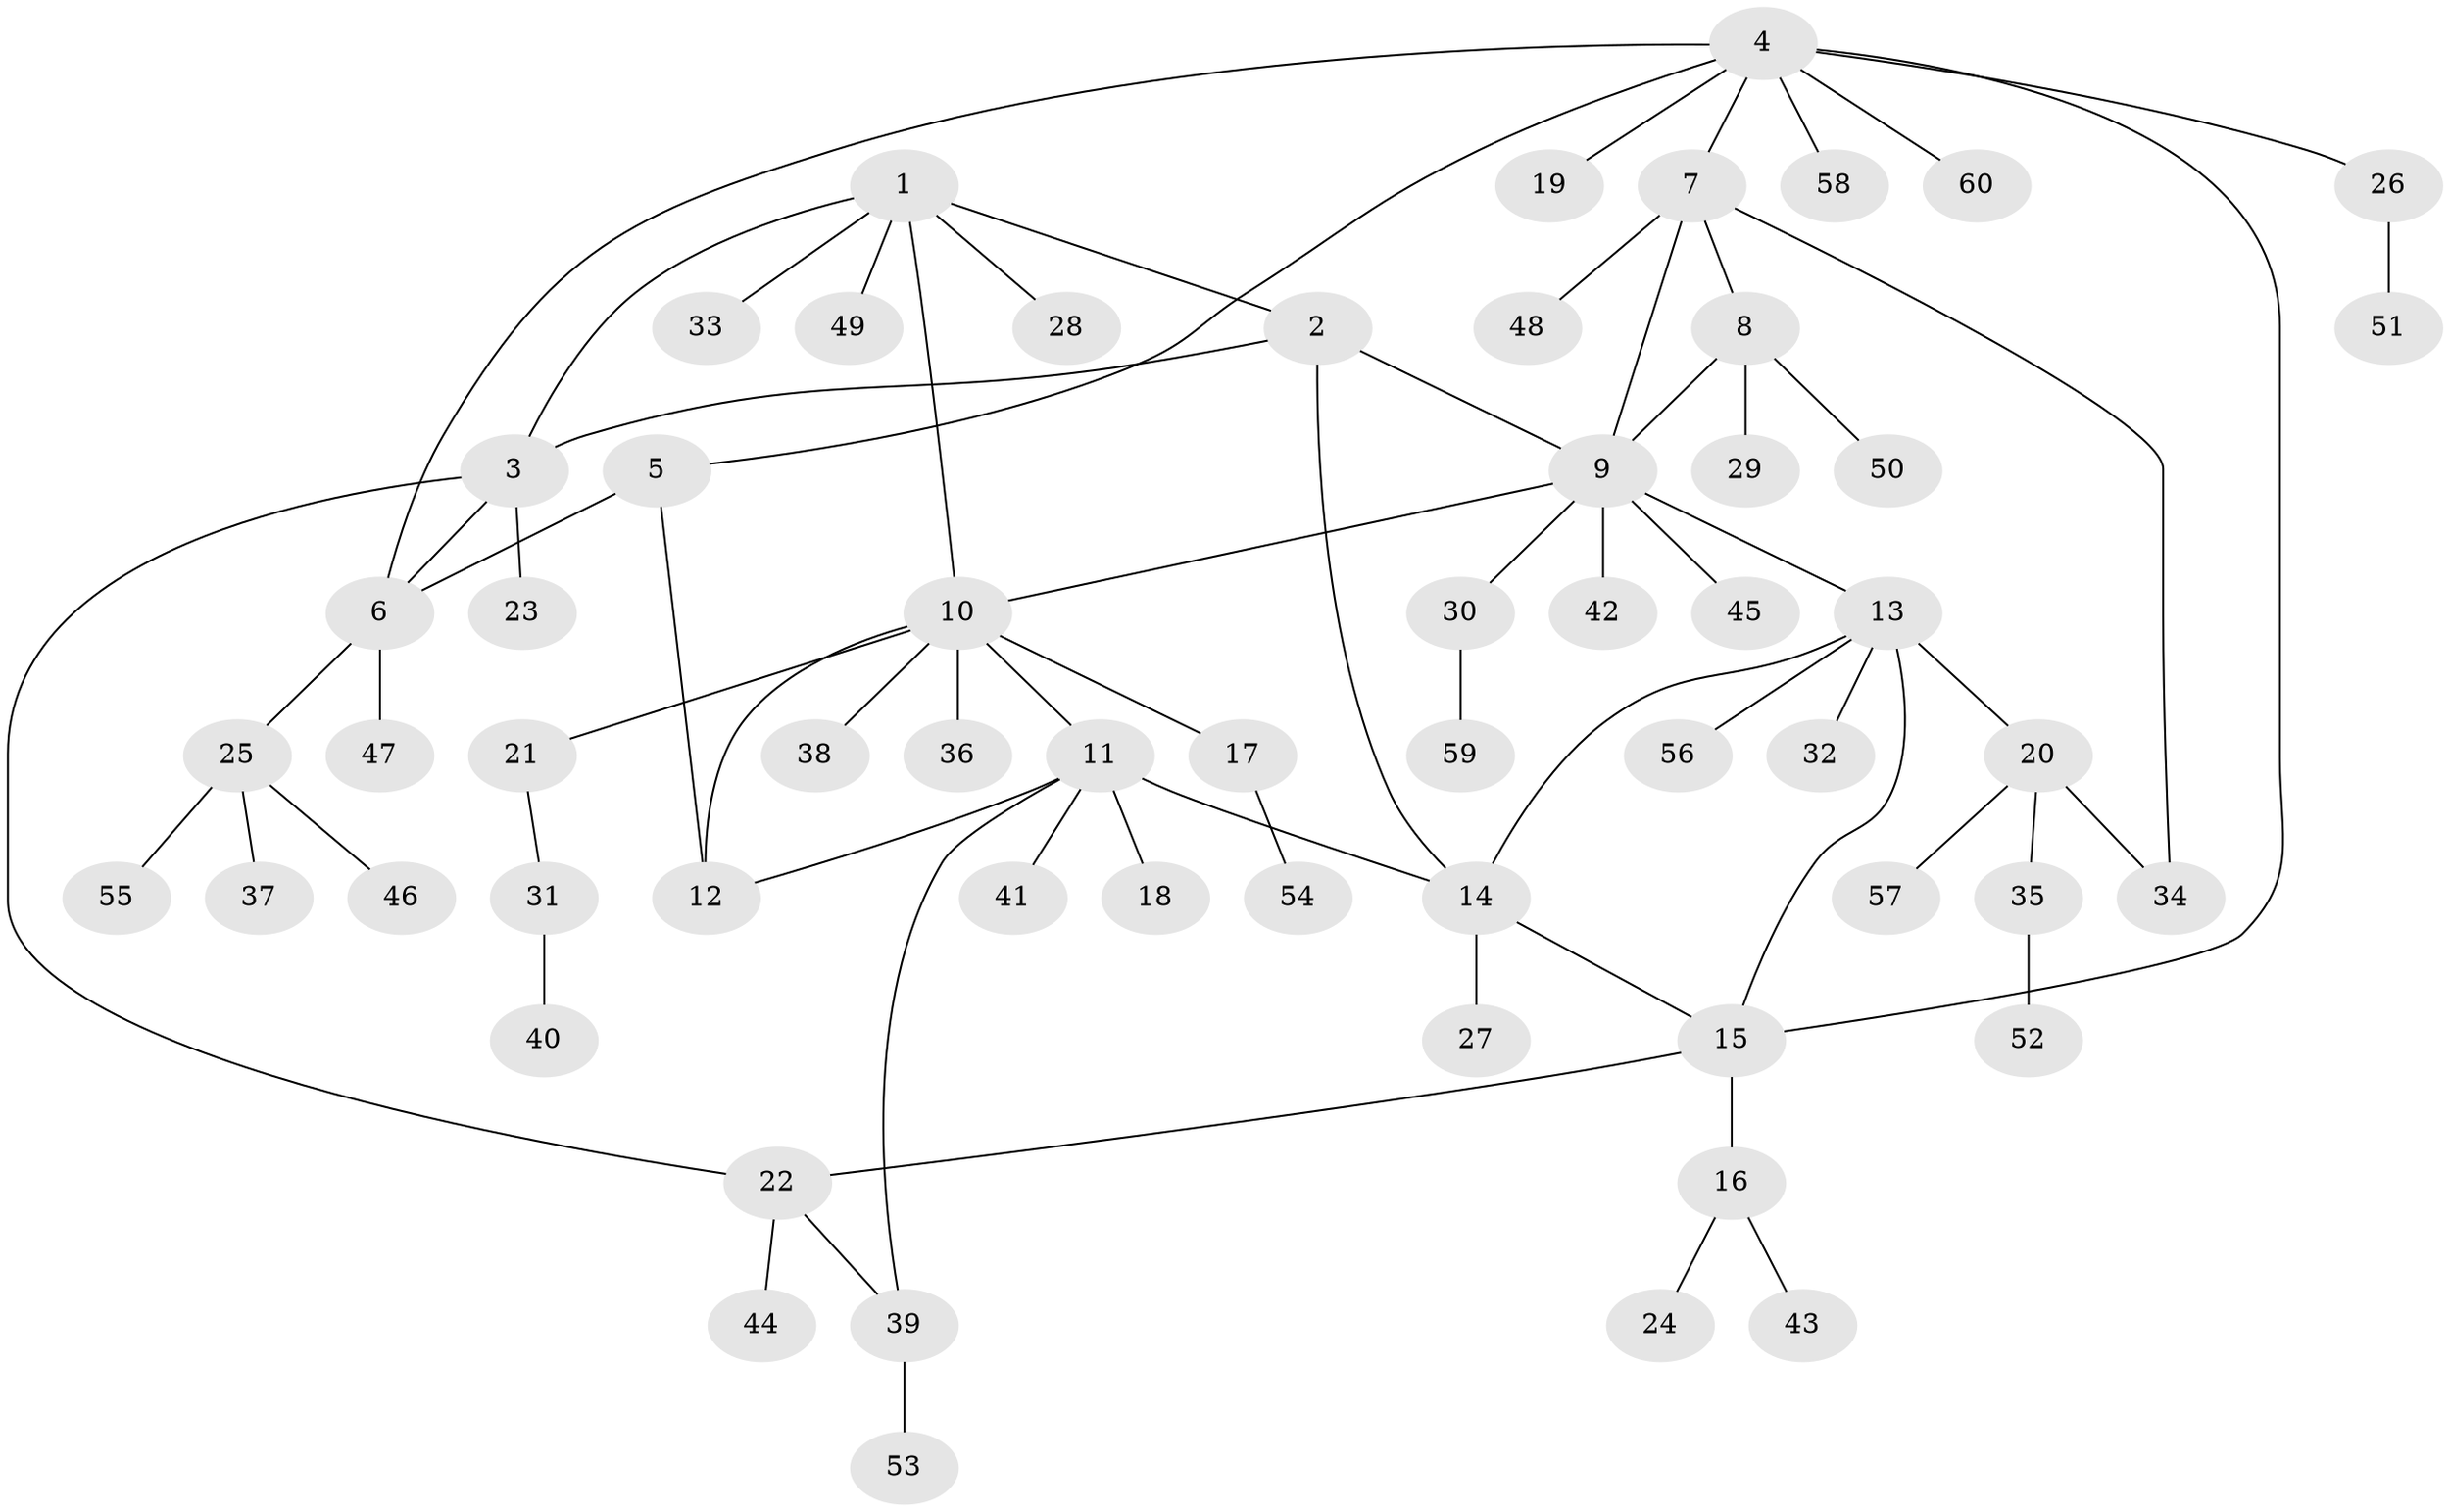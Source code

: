 // coarse degree distribution, {4: 0.047619047619047616, 6: 0.023809523809523808, 10: 0.047619047619047616, 2: 0.11904761904761904, 3: 0.11904761904761904, 8: 0.047619047619047616, 1: 0.5952380952380952}
// Generated by graph-tools (version 1.1) at 2025/24/03/03/25 07:24:09]
// undirected, 60 vertices, 73 edges
graph export_dot {
graph [start="1"]
  node [color=gray90,style=filled];
  1;
  2;
  3;
  4;
  5;
  6;
  7;
  8;
  9;
  10;
  11;
  12;
  13;
  14;
  15;
  16;
  17;
  18;
  19;
  20;
  21;
  22;
  23;
  24;
  25;
  26;
  27;
  28;
  29;
  30;
  31;
  32;
  33;
  34;
  35;
  36;
  37;
  38;
  39;
  40;
  41;
  42;
  43;
  44;
  45;
  46;
  47;
  48;
  49;
  50;
  51;
  52;
  53;
  54;
  55;
  56;
  57;
  58;
  59;
  60;
  1 -- 2;
  1 -- 3;
  1 -- 10;
  1 -- 28;
  1 -- 33;
  1 -- 49;
  2 -- 3;
  2 -- 9;
  2 -- 14;
  3 -- 6;
  3 -- 22;
  3 -- 23;
  4 -- 5;
  4 -- 6;
  4 -- 7;
  4 -- 15;
  4 -- 19;
  4 -- 26;
  4 -- 58;
  4 -- 60;
  5 -- 6;
  5 -- 12;
  6 -- 25;
  6 -- 47;
  7 -- 8;
  7 -- 9;
  7 -- 34;
  7 -- 48;
  8 -- 9;
  8 -- 29;
  8 -- 50;
  9 -- 10;
  9 -- 13;
  9 -- 30;
  9 -- 42;
  9 -- 45;
  10 -- 11;
  10 -- 12;
  10 -- 17;
  10 -- 21;
  10 -- 36;
  10 -- 38;
  11 -- 12;
  11 -- 14;
  11 -- 18;
  11 -- 39;
  11 -- 41;
  13 -- 14;
  13 -- 15;
  13 -- 20;
  13 -- 32;
  13 -- 56;
  14 -- 15;
  14 -- 27;
  15 -- 16;
  15 -- 22;
  16 -- 24;
  16 -- 43;
  17 -- 54;
  20 -- 34;
  20 -- 35;
  20 -- 57;
  21 -- 31;
  22 -- 39;
  22 -- 44;
  25 -- 37;
  25 -- 46;
  25 -- 55;
  26 -- 51;
  30 -- 59;
  31 -- 40;
  35 -- 52;
  39 -- 53;
}
